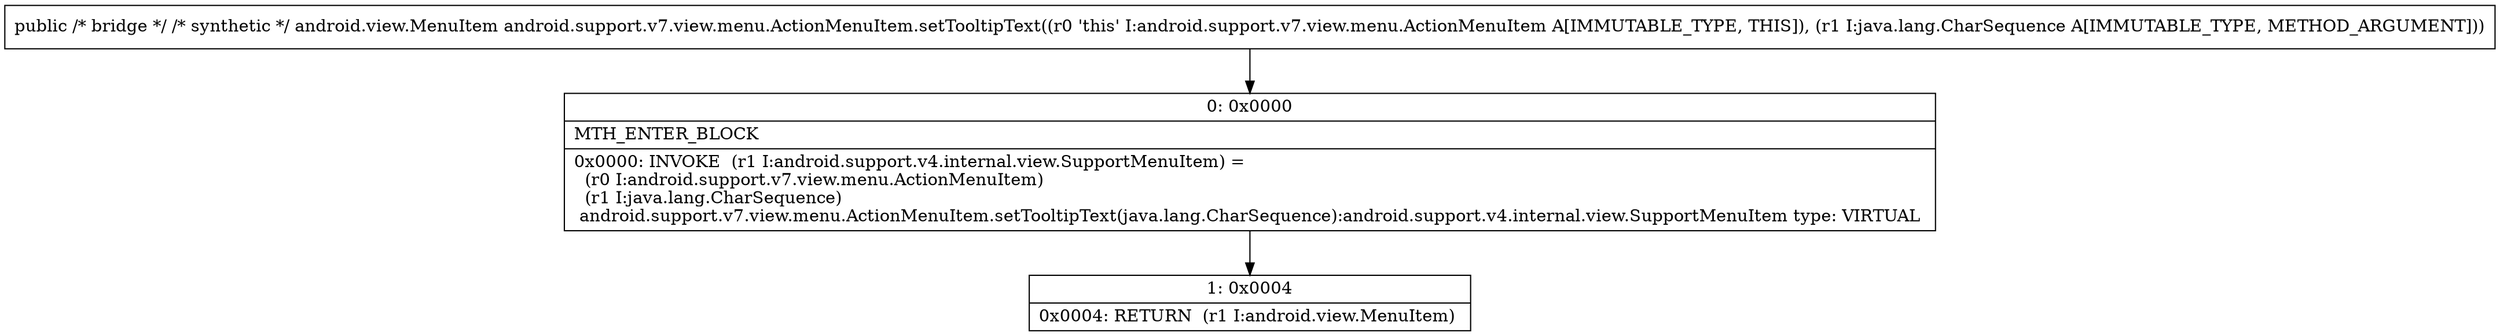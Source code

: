 digraph "CFG forandroid.support.v7.view.menu.ActionMenuItem.setTooltipText(Ljava\/lang\/CharSequence;)Landroid\/view\/MenuItem;" {
Node_0 [shape=record,label="{0\:\ 0x0000|MTH_ENTER_BLOCK\l|0x0000: INVOKE  (r1 I:android.support.v4.internal.view.SupportMenuItem) = \l  (r0 I:android.support.v7.view.menu.ActionMenuItem)\l  (r1 I:java.lang.CharSequence)\l android.support.v7.view.menu.ActionMenuItem.setTooltipText(java.lang.CharSequence):android.support.v4.internal.view.SupportMenuItem type: VIRTUAL \l}"];
Node_1 [shape=record,label="{1\:\ 0x0004|0x0004: RETURN  (r1 I:android.view.MenuItem) \l}"];
MethodNode[shape=record,label="{public \/* bridge *\/ \/* synthetic *\/ android.view.MenuItem android.support.v7.view.menu.ActionMenuItem.setTooltipText((r0 'this' I:android.support.v7.view.menu.ActionMenuItem A[IMMUTABLE_TYPE, THIS]), (r1 I:java.lang.CharSequence A[IMMUTABLE_TYPE, METHOD_ARGUMENT])) }"];
MethodNode -> Node_0;
Node_0 -> Node_1;
}

